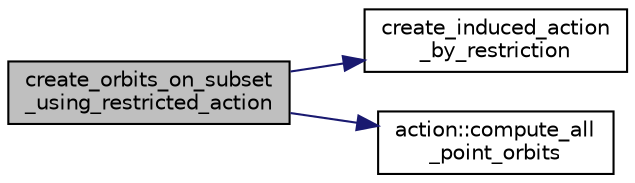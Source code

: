 digraph "create_orbits_on_subset_using_restricted_action"
{
  edge [fontname="Helvetica",fontsize="10",labelfontname="Helvetica",labelfontsize="10"];
  node [fontname="Helvetica",fontsize="10",shape=record];
  rankdir="LR";
  Node1108 [label="create_orbits_on_subset\l_using_restricted_action",height=0.2,width=0.4,color="black", fillcolor="grey75", style="filled", fontcolor="black"];
  Node1108 -> Node1109 [color="midnightblue",fontsize="10",style="solid",fontname="Helvetica"];
  Node1109 [label="create_induced_action\l_by_restriction",height=0.2,width=0.4,color="black", fillcolor="white", style="filled",URL="$d5/d90/action__global_8_c.html#a97a1eb77cd362a0eb6872a2bc3b19b0e"];
  Node1108 -> Node1110 [color="midnightblue",fontsize="10",style="solid",fontname="Helvetica"];
  Node1110 [label="action::compute_all\l_point_orbits",height=0.2,width=0.4,color="black", fillcolor="white", style="filled",URL="$d2/d86/classaction.html#a8fc64d7994aa7e5eee96eedf6be3215e"];
}
